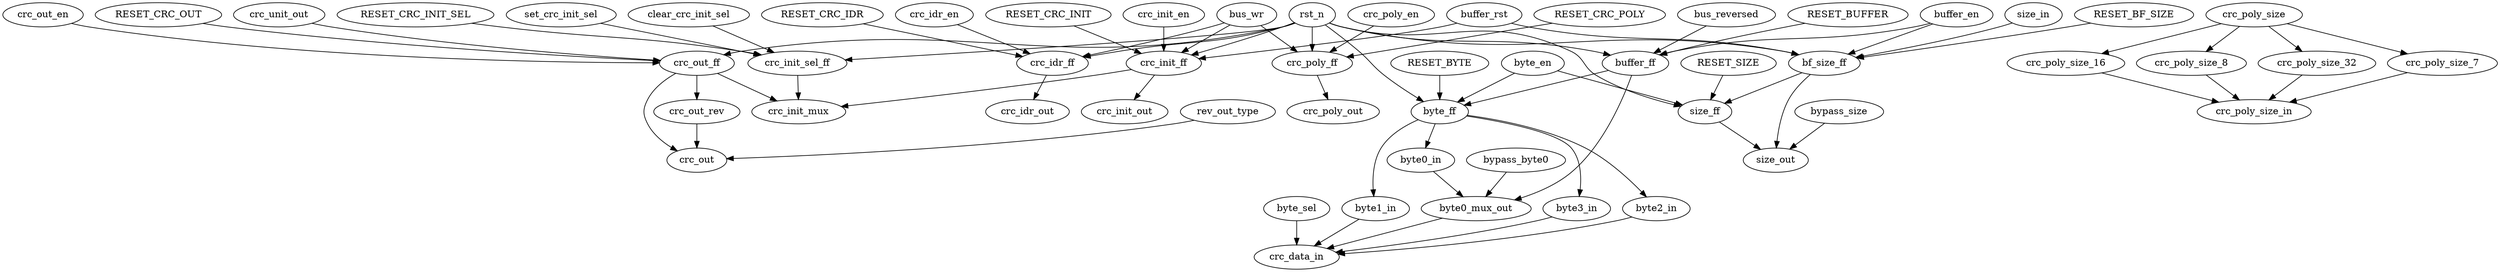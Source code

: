 strict digraph "" {
	buffer_ff -> byte_ff	 [weight=1.0];
	buffer_ff -> byte0_mux_out	 [weight=1.0];
	bypass_size -> size_out	 [weight=1.0];
	bypass_byte0 -> byte0_mux_out	 [weight=1.0];
	crc_idr_ff -> crc_idr_out	 [weight=1.0];
	byte_sel -> crc_data_in	 [weight=5.0];
	byte_ff -> byte0_in	 [weight=1.0];
	byte_ff -> byte1_in	 [weight=1.0];
	byte_ff -> byte3_in	 [weight=1.0];
	byte_ff -> byte2_in	 [weight=1.0];
	size_in -> bf_size_ff	 [weight=1.0];
	byte0_mux_out -> crc_data_in	 [weight=1.0];
	RESET_BYTE -> byte_ff	 [weight=1.0];
	crc_poly_size_16 -> crc_poly_size_in	 [weight=1.0];
	crc_poly_size -> crc_poly_size_16	 [weight=1.0];
	crc_poly_size -> crc_poly_size_8	 [weight=1.0];
	crc_poly_size -> crc_poly_size_32	 [weight=1.0];
	crc_poly_size -> crc_poly_size_7	 [weight=1.0];
	RESET_CRC_OUT -> crc_out_ff	 [weight=1.0];
	set_crc_init_sel -> crc_init_sel_ff	 [weight=1.0];
	crc_init_ff -> crc_init_mux	 [weight=1.0];
	crc_init_ff -> crc_init_out	 [weight=1.0];
	crc_init_sel_ff -> crc_init_mux	 [weight=1.0];
	buffer_en -> buffer_ff	 [weight=1.0];
	buffer_en -> bf_size_ff	 [weight=2.0];
	byte0_in -> byte0_mux_out	 [weight=1.0];
	crc_poly_ff -> crc_poly_out	 [weight=1.0];
	crc_out_ff -> crc_init_mux	 [weight=1.0];
	crc_out_ff -> crc_out	 [weight=1.0];
	crc_out_ff -> crc_out_rev	 [weight=32.0];
	byte1_in -> crc_data_in	 [weight=1.0];
	rst_n -> buffer_ff	 [weight=2.0];
	rst_n -> crc_idr_ff	 [weight=2.0];
	rst_n -> byte_ff	 [weight=2.0];
	rst_n -> crc_init_ff	 [weight=3.0];
	rst_n -> crc_init_sel_ff	 [weight=3.0];
	rst_n -> crc_poly_ff	 [weight=2.0];
	rst_n -> crc_out_ff	 [weight=2.0];
	rst_n -> size_ff	 [weight=2.0];
	rst_n -> bf_size_ff	 [weight=3.0];
	clear_crc_init_sel -> crc_init_sel_ff	 [weight=2.0];
	crc_poly_size_8 -> crc_poly_size_in	 [weight=1.0];
	crc_init_en -> crc_init_ff	 [weight=2.0];
	size_ff -> size_out	 [weight=1.0];
	RESET_BF_SIZE -> bf_size_ff	 [weight=2.0];
	RESET_CRC_INIT -> crc_init_ff	 [weight=2.0];
	crc_poly_size_32 -> crc_poly_size_in	 [weight=1.0];
	crc_poly_size_7 -> crc_poly_size_in	 [weight=1.0];
	crc_idr_en -> crc_idr_ff	 [weight=1.0];
	RESET_CRC_INIT_SEL -> crc_init_sel_ff	 [weight=1.0];
	byte_en -> byte_ff	 [weight=1.0];
	byte_en -> size_ff	 [weight=1.0];
	RESET_CRC_IDR -> crc_idr_ff	 [weight=1.0];
	RESET_SIZE -> size_ff	 [weight=1.0];
	buffer_rst -> crc_init_ff	 [weight=1.0];
	buffer_rst -> bf_size_ff	 [weight=1.0];
	crc_out_rev -> crc_out	 [weight=1.0];
	bus_wr -> crc_idr_ff	 [weight=1.0];
	bus_wr -> crc_init_ff	 [weight=1.0];
	bus_wr -> crc_poly_ff	 [weight=1.0];
	byte3_in -> crc_data_in	 [weight=1.0];
	rev_out_type -> crc_out	 [weight=1.0];
	RESET_BUFFER -> buffer_ff	 [weight=1.0];
	bus_reversed -> buffer_ff	 [weight=1.0];
	byte2_in -> crc_data_in	 [weight=1.0];
	RESET_CRC_POLY -> crc_poly_ff	 [weight=1.0];
	crc_unit_out -> crc_out_ff	 [weight=1.0];
	crc_poly_en -> crc_poly_ff	 [weight=1.0];
	bf_size_ff -> size_ff	 [weight=1.0];
	bf_size_ff -> size_out	 [weight=1.0];
	crc_out_en -> crc_out_ff	 [weight=1.0];
}
